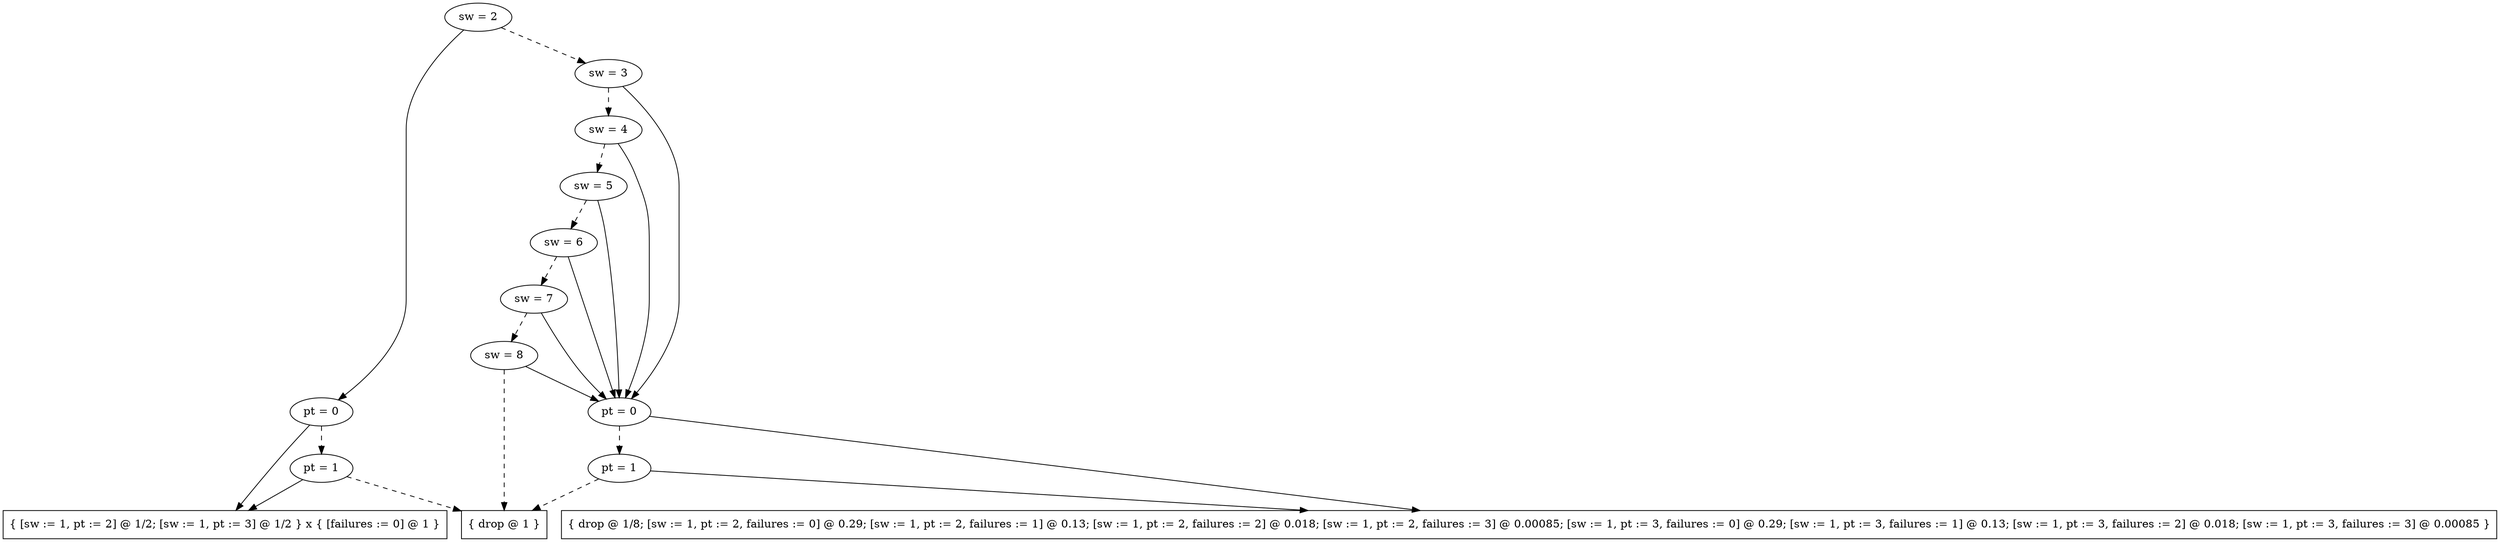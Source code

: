 digraph tdk {
1599 [label="sw = 2"];
1599 -> 1584;
1599 -> 1597 [style="dashed"];
1584 [label="pt = 0"];
1584 -> 1503;
1584 -> 1530 [style="dashed"];
1503 [shape=box label="{ [sw := 1, pt := 2] @ 1/2; [sw := 1, pt := 3] @ 1/2 } x { [failures := 0] @ 1 }"];
1530 [label="pt = 1"];
1530 -> 1503;
1530 -> 0 [style="dashed"];
0 [shape=box label="{ drop @ 1 }"];
1597 [label="sw = 3"];
1597 -> 1567;
1597 -> 1595 [style="dashed"];
1567 [label="pt = 0"];
1567 -> 1486;
1567 -> 1513 [style="dashed"];
1486 [shape=box label="{ drop @ 1/8; [sw := 1, pt := 2, failures := 0] @ 0.29; [sw := 1, pt := 2, failures := 1] @ 0.13; [sw := 1, pt := 2, failures := 2] @ 0.018; [sw := 1, pt := 2, failures := 3] @ 0.00085; [sw := 1, pt := 3, failures := 0] @ 0.29; [sw := 1, pt := 3, failures := 1] @ 0.13; [sw := 1, pt := 3, failures := 2] @ 0.018; [sw := 1, pt := 3, failures := 3] @ 0.00085 }"];
1513 [label="pt = 1"];
1513 -> 1486;
1513 -> 0 [style="dashed"];
1595 [label="sw = 4"];
1595 -> 1567;
1595 -> 1593 [style="dashed"];
1593 [label="sw = 5"];
1593 -> 1567;
1593 -> 1591 [style="dashed"];
1591 [label="sw = 6"];
1591 -> 1567;
1591 -> 1589 [style="dashed"];
1589 [label="sw = 7"];
1589 -> 1567;
1589 -> 1587 [style="dashed"];
1587 [label="sw = 8"];
1587 -> 1567;
1587 -> 0 [style="dashed"];
{rank=same; 1595 ;}
{rank=same; 1513 1530 ;}
{rank=same; 1593 ;}
{rank=same; 1597 ;}
{rank=same; 1599 ;}
{rank=same; 1589 ;}
{rank=same; 1587 ;}
{rank=same; 1591 ;}
{rank=same; 1567 1584 ;}
}
